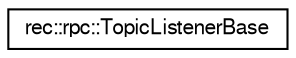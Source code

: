 digraph "Graphical Class Hierarchy"
{
  edge [fontname="FreeSans",fontsize="10",labelfontname="FreeSans",labelfontsize="10"];
  node [fontname="FreeSans",fontsize="10",shape=record];
  rankdir="LR";
  Node1 [label="rec::rpc::TopicListenerBase",height=0.2,width=0.4,color="black", fillcolor="white", style="filled",URL="$a00016.html",tooltip="topic listener wrapper interface "];
}
